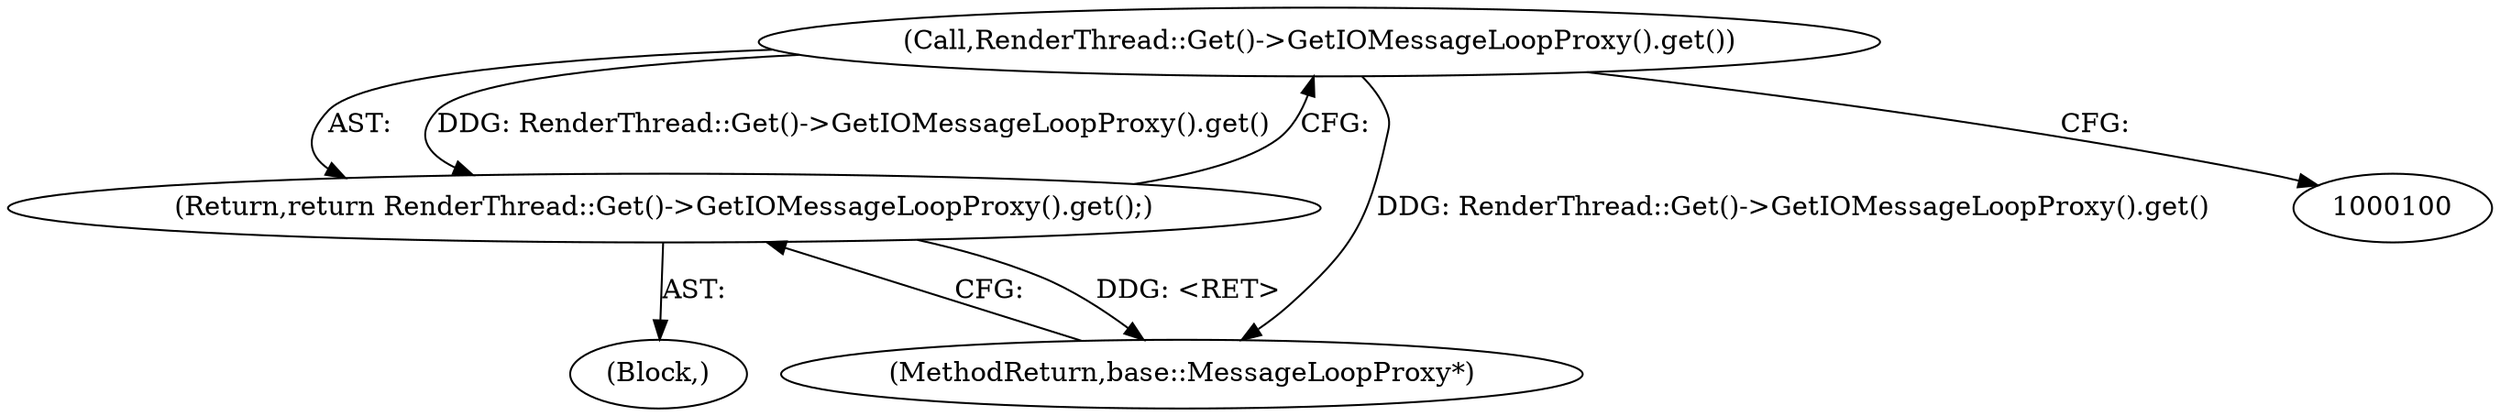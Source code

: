 digraph "1_Chrome_3b0d77670a0613f409110817455d2137576b485a_8@API" {
"1000103" [label="(Call,RenderThread::Get()->GetIOMessageLoopProxy().get())"];
"1000102" [label="(Return,return RenderThread::Get()->GetIOMessageLoopProxy().get();)"];
"1000104" [label="(MethodReturn,base::MessageLoopProxy*)"];
"1000103" [label="(Call,RenderThread::Get()->GetIOMessageLoopProxy().get())"];
"1000101" [label="(Block,)"];
"1000102" [label="(Return,return RenderThread::Get()->GetIOMessageLoopProxy().get();)"];
"1000103" -> "1000102"  [label="AST: "];
"1000103" -> "1000100"  [label="CFG: "];
"1000102" -> "1000103"  [label="CFG: "];
"1000103" -> "1000104"  [label="DDG: RenderThread::Get()->GetIOMessageLoopProxy().get()"];
"1000103" -> "1000102"  [label="DDG: RenderThread::Get()->GetIOMessageLoopProxy().get()"];
"1000102" -> "1000101"  [label="AST: "];
"1000104" -> "1000102"  [label="CFG: "];
"1000102" -> "1000104"  [label="DDG: <RET>"];
}
